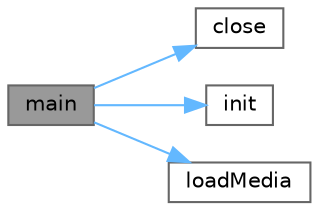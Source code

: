 digraph "main"
{
 // LATEX_PDF_SIZE
  bgcolor="transparent";
  edge [fontname=Helvetica,fontsize=10,labelfontname=Helvetica,labelfontsize=10];
  node [fontname=Helvetica,fontsize=10,shape=box,height=0.2,width=0.4];
  rankdir="LR";
  Node1 [id="Node000001",label="main",height=0.2,width=0.4,color="gray40", fillcolor="grey60", style="filled", fontcolor="black",tooltip=" "];
  Node1 -> Node2 [id="edge1_Node000001_Node000002",color="steelblue1",style="solid",tooltip=" "];
  Node2 [id="Node000002",label="close",height=0.2,width=0.4,color="grey40", fillcolor="white", style="filled",URL="$08__geometry__rendering_8cpp.html#a5ae591df94fc66ccb85cbb6565368bca",tooltip=" "];
  Node1 -> Node3 [id="edge2_Node000001_Node000003",color="steelblue1",style="solid",tooltip=" "];
  Node3 [id="Node000003",label="init",height=0.2,width=0.4,color="grey40", fillcolor="white", style="filled",URL="$08__geometry__rendering_8cpp.html#aee8048628ff2b5c026c9e15acdcaacb8",tooltip=" "];
  Node1 -> Node4 [id="edge3_Node000001_Node000004",color="steelblue1",style="solid",tooltip=" "];
  Node4 [id="Node000004",label="loadMedia",height=0.2,width=0.4,color="grey40", fillcolor="white", style="filled",URL="$08__geometry__rendering_8cpp.html#a24b0babc7c151f85567092a4c13fa743",tooltip=" "];
}
